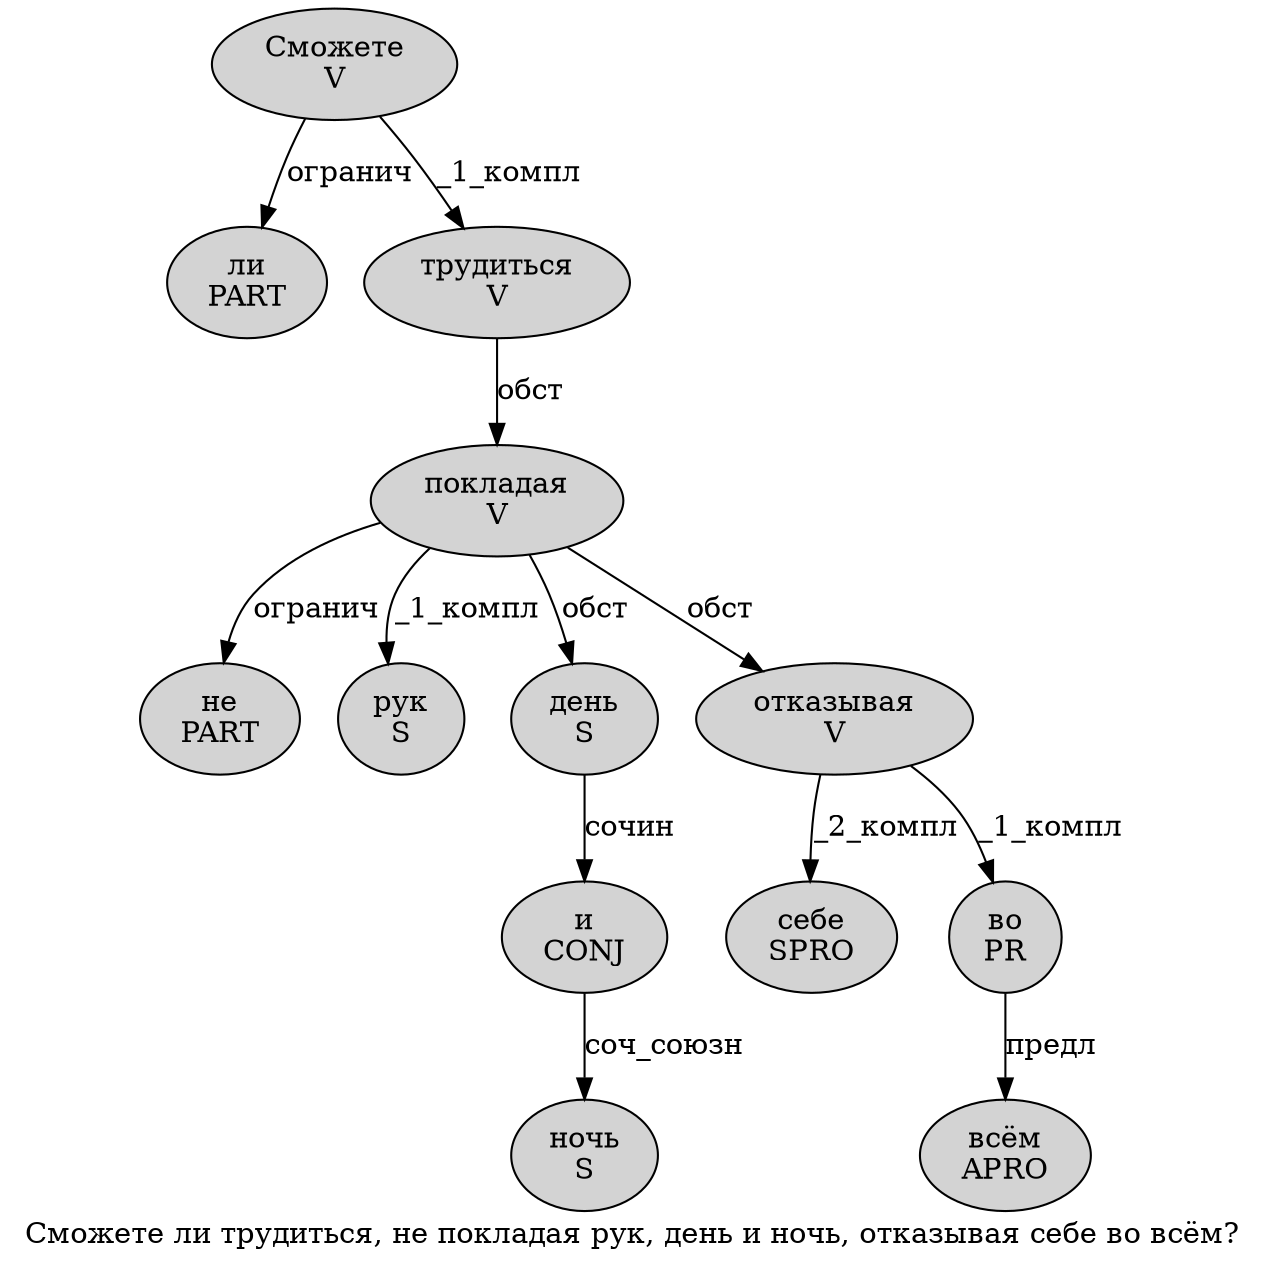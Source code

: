 digraph SENTENCE_959 {
	graph [label="Сможете ли трудиться, не покладая рук, день и ночь, отказывая себе во всём?"]
	node [style=filled]
		0 [label="Сможете
V" color="" fillcolor=lightgray penwidth=1 shape=ellipse]
		1 [label="ли
PART" color="" fillcolor=lightgray penwidth=1 shape=ellipse]
		2 [label="трудиться
V" color="" fillcolor=lightgray penwidth=1 shape=ellipse]
		4 [label="не
PART" color="" fillcolor=lightgray penwidth=1 shape=ellipse]
		5 [label="покладая
V" color="" fillcolor=lightgray penwidth=1 shape=ellipse]
		6 [label="рук
S" color="" fillcolor=lightgray penwidth=1 shape=ellipse]
		8 [label="день
S" color="" fillcolor=lightgray penwidth=1 shape=ellipse]
		9 [label="и
CONJ" color="" fillcolor=lightgray penwidth=1 shape=ellipse]
		10 [label="ночь
S" color="" fillcolor=lightgray penwidth=1 shape=ellipse]
		12 [label="отказывая
V" color="" fillcolor=lightgray penwidth=1 shape=ellipse]
		13 [label="себе
SPRO" color="" fillcolor=lightgray penwidth=1 shape=ellipse]
		14 [label="во
PR" color="" fillcolor=lightgray penwidth=1 shape=ellipse]
		15 [label="всём
APRO" color="" fillcolor=lightgray penwidth=1 shape=ellipse]
			5 -> 4 [label="огранич"]
			5 -> 6 [label="_1_компл"]
			5 -> 8 [label="обст"]
			5 -> 12 [label="обст"]
			9 -> 10 [label="соч_союзн"]
			12 -> 13 [label="_2_компл"]
			12 -> 14 [label="_1_компл"]
			14 -> 15 [label="предл"]
			0 -> 1 [label="огранич"]
			0 -> 2 [label="_1_компл"]
			2 -> 5 [label="обст"]
			8 -> 9 [label="сочин"]
}